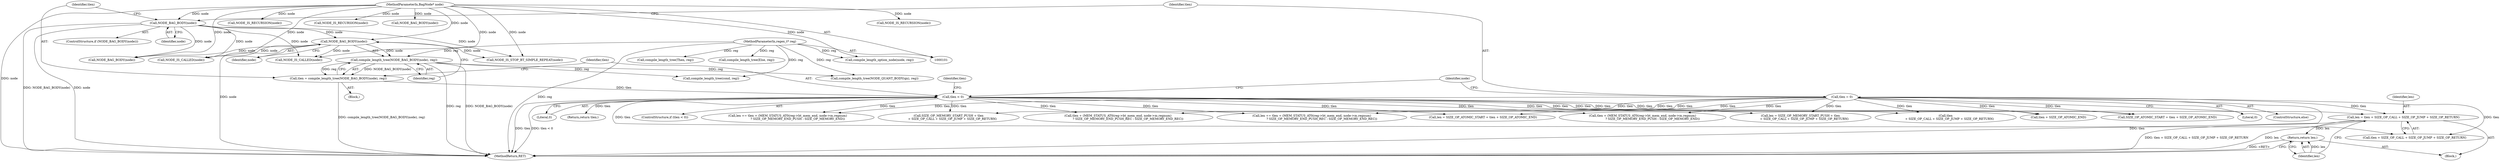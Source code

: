digraph "0_oniguruma_c509265c5f6ae7264f7b8a8aae1cfa5fc59d108c_0@integer" {
"1000155" [label="(Call,len = tlen + SIZE_OP_CALL + SIZE_OP_JUMP + SIZE_OP_RETURN)"];
"1000128" [label="(Call,tlen < 0)"];
"1000121" [label="(Call,tlen = compile_length_tree(NODE_BAG_BODY(node), reg))"];
"1000123" [label="(Call,compile_length_tree(NODE_BAG_BODY(node), reg))"];
"1000124" [label="(Call,NODE_BAG_BODY(node))"];
"1000118" [label="(Call,NODE_BAG_BODY(node))"];
"1000102" [label="(MethodParameterIn,BagNode* node)"];
"1000103" [label="(MethodParameterIn,regex_t* reg)"];
"1000134" [label="(Call,tlen = 0)"];
"1000164" [label="(Return,return len;)"];
"1000157" [label="(Call,tlen + SIZE_OP_CALL + SIZE_OP_JUMP + SIZE_OP_RETURN)"];
"1000349" [label="(Call,compile_length_tree(cond, reg))"];
"1000372" [label="(Call,compile_length_tree(Then, reg))"];
"1000123" [label="(Call,compile_length_tree(NODE_BAG_BODY(node), reg))"];
"1000127" [label="(ControlStructure,if (tlen < 0))"];
"1000170" [label="(Call,len = SIZE_OP_MEMORY_START_PUSH + tlen\n        + SIZE_OP_CALL + SIZE_OP_JUMP + SIZE_OP_RETURN)"];
"1000136" [label="(Literal,0)"];
"1000155" [label="(Call,len = tlen + SIZE_OP_CALL + SIZE_OP_JUMP + SIZE_OP_RETURN)"];
"1000121" [label="(Call,tlen = compile_length_tree(NODE_BAG_BODY(node), reg))"];
"1000174" [label="(Call,tlen\n        + SIZE_OP_CALL + SIZE_OP_JUMP + SIZE_OP_RETURN)"];
"1000393" [label="(Call,compile_length_tree(Else, reg))"];
"1000129" [label="(Identifier,tlen)"];
"1000126" [label="(Identifier,reg)"];
"1000114" [label="(Call,compile_length_option_node(node, reg))"];
"1000320" [label="(Call,tlen + SIZE_OP_ATOMIC_END)"];
"1000124" [label="(Call,NODE_BAG_BODY(node))"];
"1000125" [label="(Identifier,node)"];
"1000194" [label="(Call,NODE_IS_RECURSION(node))"];
"1000318" [label="(Call,SIZE_OP_ATOMIC_START + tlen + SIZE_OP_ATOMIC_END)"];
"1000214" [label="(Call,len += tlen + (MEM_STATUS_AT0(reg->bt_mem_end, node->m.regnum)\n                     ? SIZE_OP_MEMORY_END_PUSH_REC : SIZE_OP_MEMORY_END_REC))"];
"1000316" [label="(Call,len = SIZE_OP_ATOMIC_START + tlen + SIZE_OP_ATOMIC_END)"];
"1000329" [label="(Call,NODE_BAG_BODY(node))"];
"1000251" [label="(Call,tlen + (MEM_STATUS_AT0(reg->bt_mem_end, node->m.regnum)\n                     ? SIZE_OP_MEMORY_END_PUSH : SIZE_OP_MEMORY_END))"];
"1000208" [label="(Call,NODE_IS_RECURSION(node))"];
"1000102" [label="(MethodParameterIn,BagNode* node)"];
"1000249" [label="(Call,len += tlen + (MEM_STATUS_AT0(reg->bt_mem_end, node->m.regnum)\n                     ? SIZE_OP_MEMORY_END_PUSH : SIZE_OP_MEMORY_END))"];
"1000152" [label="(Call,NODE_IS_CALLED(node))"];
"1000117" [label="(ControlStructure,if (NODE_BAG_BODY(node)))"];
"1000119" [label="(Identifier,node)"];
"1000134" [label="(Call,tlen = 0)"];
"1000202" [label="(Call,NODE_IS_RECURSION(node))"];
"1000133" [label="(ControlStructure,else)"];
"1000276" [label="(Call,NODE_BAG_BODY(node))"];
"1000128" [label="(Call,tlen < 0)"];
"1000118" [label="(Call,NODE_BAG_BODY(node))"];
"1000135" [label="(Identifier,tlen)"];
"1000172" [label="(Call,SIZE_OP_MEMORY_START_PUSH + tlen\n        + SIZE_OP_CALL + SIZE_OP_JUMP + SIZE_OP_RETURN)"];
"1000165" [label="(Identifier,len)"];
"1000164" [label="(Return,return len;)"];
"1000120" [label="(Block,)"];
"1000413" [label="(MethodReturn,RET)"];
"1000139" [label="(Identifier,node)"];
"1000122" [label="(Identifier,tlen)"];
"1000156" [label="(Identifier,len)"];
"1000280" [label="(Call,compile_length_tree(NODE_QUANT_BODY(qn), reg))"];
"1000167" [label="(Call,NODE_IS_CALLED(node))"];
"1000268" [label="(Call,NODE_IS_STOP_BT_SIMPLE_REPEAT(node))"];
"1000132" [label="(Identifier,tlen)"];
"1000130" [label="(Literal,0)"];
"1000216" [label="(Call,tlen + (MEM_STATUS_AT0(reg->bt_mem_end, node->m.regnum)\n                     ? SIZE_OP_MEMORY_END_PUSH_REC : SIZE_OP_MEMORY_END_REC))"];
"1000103" [label="(MethodParameterIn,regex_t* reg)"];
"1000154" [label="(Block,)"];
"1000131" [label="(Return,return tlen;)"];
"1000155" -> "1000154"  [label="AST: "];
"1000155" -> "1000157"  [label="CFG: "];
"1000156" -> "1000155"  [label="AST: "];
"1000157" -> "1000155"  [label="AST: "];
"1000165" -> "1000155"  [label="CFG: "];
"1000155" -> "1000413"  [label="DDG: tlen + SIZE_OP_CALL + SIZE_OP_JUMP + SIZE_OP_RETURN"];
"1000155" -> "1000413"  [label="DDG: len"];
"1000128" -> "1000155"  [label="DDG: tlen"];
"1000134" -> "1000155"  [label="DDG: tlen"];
"1000155" -> "1000164"  [label="DDG: len"];
"1000128" -> "1000127"  [label="AST: "];
"1000128" -> "1000130"  [label="CFG: "];
"1000129" -> "1000128"  [label="AST: "];
"1000130" -> "1000128"  [label="AST: "];
"1000132" -> "1000128"  [label="CFG: "];
"1000139" -> "1000128"  [label="CFG: "];
"1000128" -> "1000413"  [label="DDG: tlen"];
"1000128" -> "1000413"  [label="DDG: tlen < 0"];
"1000121" -> "1000128"  [label="DDG: tlen"];
"1000128" -> "1000131"  [label="DDG: tlen"];
"1000128" -> "1000157"  [label="DDG: tlen"];
"1000128" -> "1000170"  [label="DDG: tlen"];
"1000128" -> "1000172"  [label="DDG: tlen"];
"1000128" -> "1000174"  [label="DDG: tlen"];
"1000128" -> "1000214"  [label="DDG: tlen"];
"1000128" -> "1000216"  [label="DDG: tlen"];
"1000128" -> "1000249"  [label="DDG: tlen"];
"1000128" -> "1000251"  [label="DDG: tlen"];
"1000128" -> "1000316"  [label="DDG: tlen"];
"1000128" -> "1000318"  [label="DDG: tlen"];
"1000128" -> "1000320"  [label="DDG: tlen"];
"1000121" -> "1000120"  [label="AST: "];
"1000121" -> "1000123"  [label="CFG: "];
"1000122" -> "1000121"  [label="AST: "];
"1000123" -> "1000121"  [label="AST: "];
"1000129" -> "1000121"  [label="CFG: "];
"1000121" -> "1000413"  [label="DDG: compile_length_tree(NODE_BAG_BODY(node), reg)"];
"1000123" -> "1000121"  [label="DDG: NODE_BAG_BODY(node)"];
"1000123" -> "1000121"  [label="DDG: reg"];
"1000123" -> "1000126"  [label="CFG: "];
"1000124" -> "1000123"  [label="AST: "];
"1000126" -> "1000123"  [label="AST: "];
"1000123" -> "1000413"  [label="DDG: reg"];
"1000123" -> "1000413"  [label="DDG: NODE_BAG_BODY(node)"];
"1000124" -> "1000123"  [label="DDG: node"];
"1000103" -> "1000123"  [label="DDG: reg"];
"1000123" -> "1000280"  [label="DDG: reg"];
"1000123" -> "1000349"  [label="DDG: reg"];
"1000124" -> "1000125"  [label="CFG: "];
"1000125" -> "1000124"  [label="AST: "];
"1000126" -> "1000124"  [label="CFG: "];
"1000124" -> "1000413"  [label="DDG: node"];
"1000118" -> "1000124"  [label="DDG: node"];
"1000102" -> "1000124"  [label="DDG: node"];
"1000124" -> "1000152"  [label="DDG: node"];
"1000124" -> "1000167"  [label="DDG: node"];
"1000124" -> "1000268"  [label="DDG: node"];
"1000124" -> "1000329"  [label="DDG: node"];
"1000118" -> "1000117"  [label="AST: "];
"1000118" -> "1000119"  [label="CFG: "];
"1000119" -> "1000118"  [label="AST: "];
"1000122" -> "1000118"  [label="CFG: "];
"1000135" -> "1000118"  [label="CFG: "];
"1000118" -> "1000413"  [label="DDG: NODE_BAG_BODY(node)"];
"1000118" -> "1000413"  [label="DDG: node"];
"1000102" -> "1000118"  [label="DDG: node"];
"1000118" -> "1000152"  [label="DDG: node"];
"1000118" -> "1000167"  [label="DDG: node"];
"1000118" -> "1000268"  [label="DDG: node"];
"1000118" -> "1000329"  [label="DDG: node"];
"1000102" -> "1000101"  [label="AST: "];
"1000102" -> "1000413"  [label="DDG: node"];
"1000102" -> "1000114"  [label="DDG: node"];
"1000102" -> "1000152"  [label="DDG: node"];
"1000102" -> "1000167"  [label="DDG: node"];
"1000102" -> "1000194"  [label="DDG: node"];
"1000102" -> "1000202"  [label="DDG: node"];
"1000102" -> "1000208"  [label="DDG: node"];
"1000102" -> "1000268"  [label="DDG: node"];
"1000102" -> "1000276"  [label="DDG: node"];
"1000102" -> "1000329"  [label="DDG: node"];
"1000103" -> "1000101"  [label="AST: "];
"1000103" -> "1000413"  [label="DDG: reg"];
"1000103" -> "1000114"  [label="DDG: reg"];
"1000103" -> "1000280"  [label="DDG: reg"];
"1000103" -> "1000349"  [label="DDG: reg"];
"1000103" -> "1000372"  [label="DDG: reg"];
"1000103" -> "1000393"  [label="DDG: reg"];
"1000134" -> "1000133"  [label="AST: "];
"1000134" -> "1000136"  [label="CFG: "];
"1000135" -> "1000134"  [label="AST: "];
"1000136" -> "1000134"  [label="AST: "];
"1000139" -> "1000134"  [label="CFG: "];
"1000134" -> "1000413"  [label="DDG: tlen"];
"1000134" -> "1000157"  [label="DDG: tlen"];
"1000134" -> "1000170"  [label="DDG: tlen"];
"1000134" -> "1000172"  [label="DDG: tlen"];
"1000134" -> "1000174"  [label="DDG: tlen"];
"1000134" -> "1000214"  [label="DDG: tlen"];
"1000134" -> "1000216"  [label="DDG: tlen"];
"1000134" -> "1000249"  [label="DDG: tlen"];
"1000134" -> "1000251"  [label="DDG: tlen"];
"1000134" -> "1000316"  [label="DDG: tlen"];
"1000134" -> "1000318"  [label="DDG: tlen"];
"1000134" -> "1000320"  [label="DDG: tlen"];
"1000164" -> "1000154"  [label="AST: "];
"1000164" -> "1000165"  [label="CFG: "];
"1000165" -> "1000164"  [label="AST: "];
"1000413" -> "1000164"  [label="CFG: "];
"1000164" -> "1000413"  [label="DDG: <RET>"];
"1000165" -> "1000164"  [label="DDG: len"];
}
